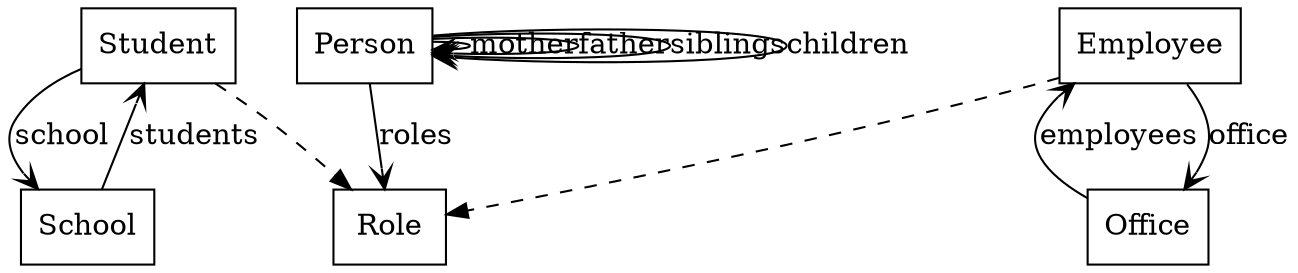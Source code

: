 digraph database {
  node[shape=box,color=black];
  subgraph inheritance {
    edge[style=dashed,dir=forward,arrowhead=normal];
    "Person";
    "Role";
    "Student" -> "Role";
    "Employee" -> "Role";
    "School";
    "Office";
  }
  subgraph relations {
    edge[dir=forward,arrowhead=vee];
    "Person" -> "Person" [label="mother"];
    "Person" -> "Person" [label="father"];
    "Person" -> "Person" [label="siblings"];
    "Person" -> "Person" [label="children"];
    "Person" -> "Role" [label="roles"];
    "School" -> "Student" [label="students"];
    "Student" -> "School" [label="school"];
    "Employee" -> "Office" [label="office"];
    "Office" -> "Employee" [label="employees"];
  }
}
